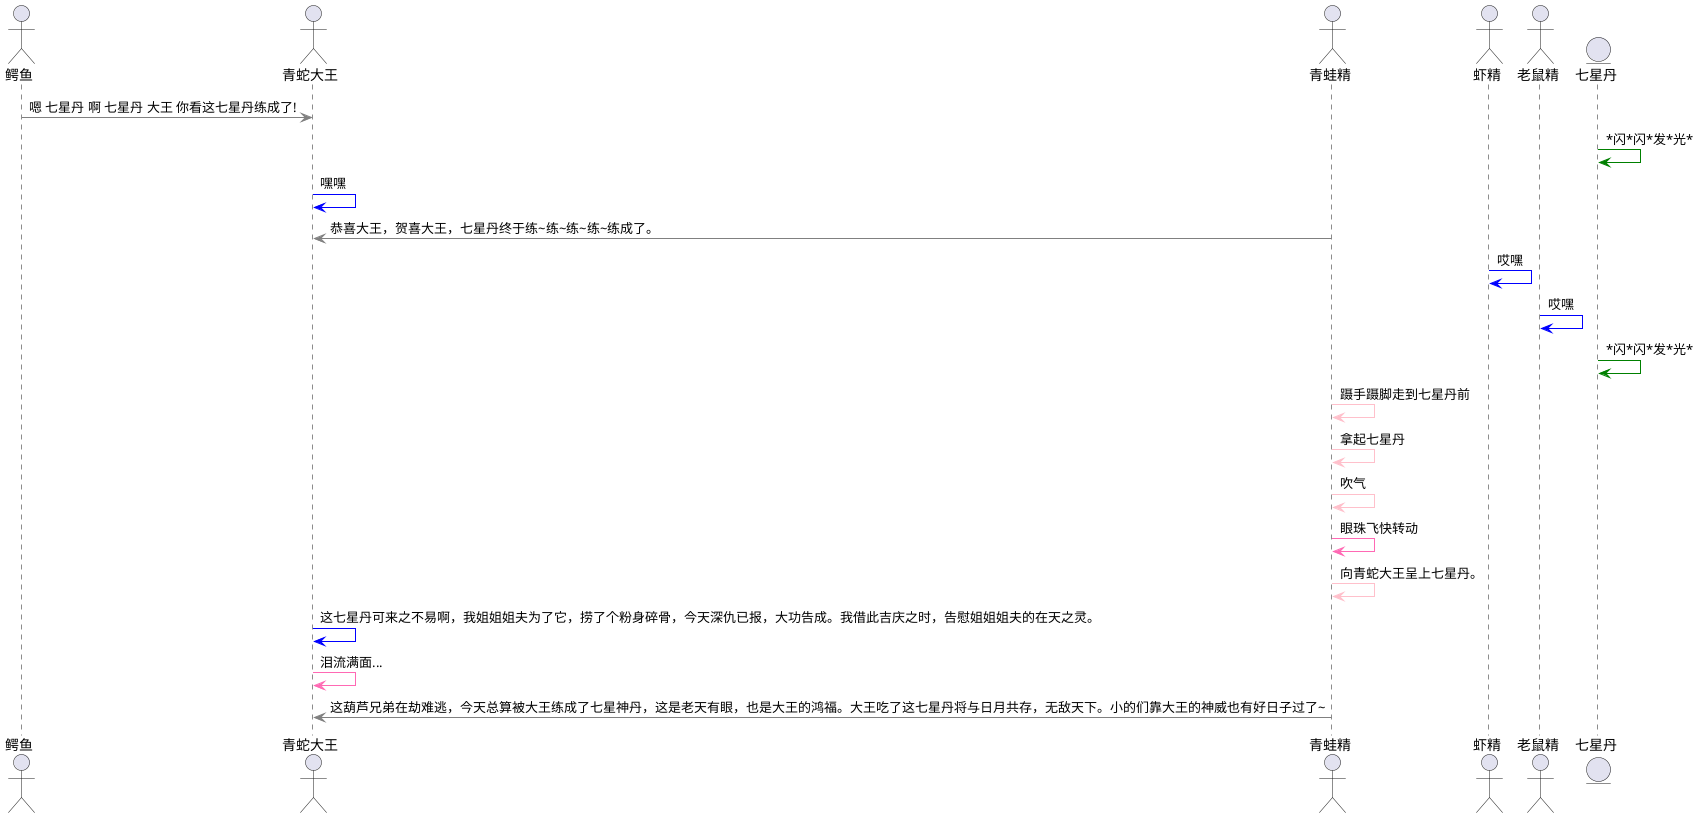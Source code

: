 @startuml timeline
actor 鳄鱼
actor 青蛇大王
actor 青蛙精
actor 虾精
actor 老鼠精
entity 七星丹

鳄鱼 -[#Gray]> 青蛇大王:嗯 七星丹 啊 七星丹 大王 你看这七星丹练成了!
七星丹 -[#Green]> 七星丹: *闪*闪*发*光*
青蛇大王 -[#Blue]> 青蛇大王: 嘿嘿
青蛙精 -[#Gray]>青蛇大王: 恭喜大王，贺喜大王，七星丹终于练~练~练~练~练成了。
虾精 -[#Blue]> 虾精 : 哎嘿
老鼠精 -[#Blue]> 老鼠精 : 哎嘿
七星丹 -[#Green]> 七星丹: *闪*闪*发*光*
青蛙精 -[#Pink]> 青蛙精: 蹑手蹑脚走到七星丹前
青蛙精 -[#Pink]> 青蛙精: 拿起七星丹
青蛙精 -[#Pink]> 青蛙精: 吹气
青蛙精 -[#HotPink]> 青蛙精: 眼珠飞快转动
青蛙精 -[#Pink]> 青蛙精: 向青蛇大王呈上七星丹。
青蛇大王 -[#Blue]> 青蛇大王: 这七星丹可来之不易啊，我姐姐姐夫为了它，捞了个粉身碎骨，今天深仇已报，大功告成。我借此吉庆之时，告慰姐姐姐夫的在天之灵。
青蛇大王 -[#HotPink]> 青蛇大王: 泪流满面...
青蛙精 -[#Gray]> 青蛇大王: 这葫芦兄弟在劫难逃，今天总算被大王练成了七星神丹，这是老天有眼，也是大王的鸿福。大王吃了这七星丹将与日月共存，无敌天下。小的们靠大王的神威也有好日子过了~
@enduml